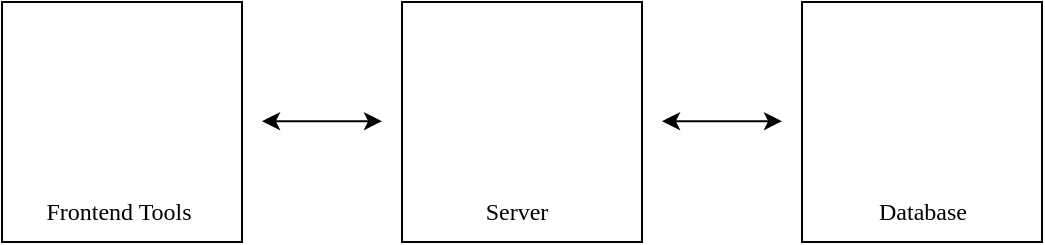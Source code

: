 <mxfile version="22.1.4" type="github">
  <diagram name="Page-1" id="b5fvQirD6sXGxpW9rxOp">
    <mxGraphModel dx="1104" dy="593" grid="1" gridSize="10" guides="1" tooltips="1" connect="1" arrows="1" fold="1" page="1" pageScale="1" pageWidth="827" pageHeight="1169" math="0" shadow="0">
      <root>
        <mxCell id="0" />
        <mxCell id="1" parent="0" />
        <mxCell id="Vzha9_BhajE6YHoFAXey-1" value="" style="rounded=0;whiteSpace=wrap;html=1;" vertex="1" parent="1">
          <mxGeometry x="160" y="120" width="120" height="120" as="geometry" />
        </mxCell>
        <mxCell id="Vzha9_BhajE6YHoFAXey-2" value="" style="rounded=0;whiteSpace=wrap;html=1;" vertex="1" parent="1">
          <mxGeometry x="360" y="120" width="120" height="120" as="geometry" />
        </mxCell>
        <mxCell id="Vzha9_BhajE6YHoFAXey-3" value="" style="rounded=0;whiteSpace=wrap;html=1;" vertex="1" parent="1">
          <mxGeometry x="560" y="120" width="120" height="120" as="geometry" />
        </mxCell>
        <mxCell id="Vzha9_BhajE6YHoFAXey-5" value="" style="endArrow=classic;startArrow=classic;html=1;rounded=0;" edge="1" parent="1">
          <mxGeometry width="50" height="50" relative="1" as="geometry">
            <mxPoint x="290" y="179.58" as="sourcePoint" />
            <mxPoint x="350" y="179.58" as="targetPoint" />
          </mxGeometry>
        </mxCell>
        <mxCell id="Vzha9_BhajE6YHoFAXey-6" value="" style="endArrow=classic;startArrow=classic;html=1;rounded=0;" edge="1" parent="1">
          <mxGeometry width="50" height="50" relative="1" as="geometry">
            <mxPoint x="490" y="179.58" as="sourcePoint" />
            <mxPoint x="550" y="179.58" as="targetPoint" />
          </mxGeometry>
        </mxCell>
        <mxCell id="Vzha9_BhajE6YHoFAXey-8" value="" style="shape=image;verticalLabelPosition=bottom;labelBackgroundColor=default;verticalAlign=top;aspect=fixed;imageAspect=0;image=https://p92.com/binaries/content/gallery/p92website/technologies/htmlcssjs-overview.png;" vertex="1" parent="1">
          <mxGeometry x="167.5" y="127.5" width="105" height="105" as="geometry" />
        </mxCell>
        <mxCell id="Vzha9_BhajE6YHoFAXey-9" value="Frontend Tools" style="text;html=1;align=center;verticalAlign=middle;resizable=0;points=[];autosize=1;strokeColor=none;fillColor=none;fontFamily=Times New Roman;" vertex="1" parent="1">
          <mxGeometry x="167.5" y="210" width="100" height="30" as="geometry" />
        </mxCell>
        <mxCell id="Vzha9_BhajE6YHoFAXey-10" value="" style="shape=image;verticalLabelPosition=bottom;labelBackgroundColor=default;verticalAlign=top;aspect=fixed;imageAspect=0;image=https://upload.wikimedia.org/wikipedia/commons/thumb/1/10/Apache_HTTP_server_logo_%282019-present%29.svg/1200px-Apache_HTTP_server_logo_%282019-present%29.svg.png;" vertex="1" parent="1">
          <mxGeometry x="373.15" y="162.12" width="93.7" height="35.76" as="geometry" />
        </mxCell>
        <mxCell id="Vzha9_BhajE6YHoFAXey-12" value="Server" style="text;html=1;align=center;verticalAlign=middle;resizable=0;points=[];autosize=1;strokeColor=none;fillColor=none;fontFamily=Times New Roman;" vertex="1" parent="1">
          <mxGeometry x="391.85" y="210" width="50" height="30" as="geometry" />
        </mxCell>
        <mxCell id="Vzha9_BhajE6YHoFAXey-13" value="" style="shape=image;verticalLabelPosition=bottom;labelBackgroundColor=default;verticalAlign=top;aspect=fixed;imageAspect=0;image=https://d1.awsstatic.com/asset-repository/products/amazon-rds/1024px-MySQL.ff87215b43fd7292af172e2a5d9b844217262571.png;" vertex="1" parent="1">
          <mxGeometry x="569.28" y="145.38" width="101.44" height="52.5" as="geometry" />
        </mxCell>
        <mxCell id="Vzha9_BhajE6YHoFAXey-14" value="Database" style="text;html=1;align=center;verticalAlign=middle;resizable=0;points=[];autosize=1;strokeColor=none;fillColor=none;fontFamily=Times New Roman;" vertex="1" parent="1">
          <mxGeometry x="585" y="210" width="70" height="30" as="geometry" />
        </mxCell>
      </root>
    </mxGraphModel>
  </diagram>
</mxfile>
